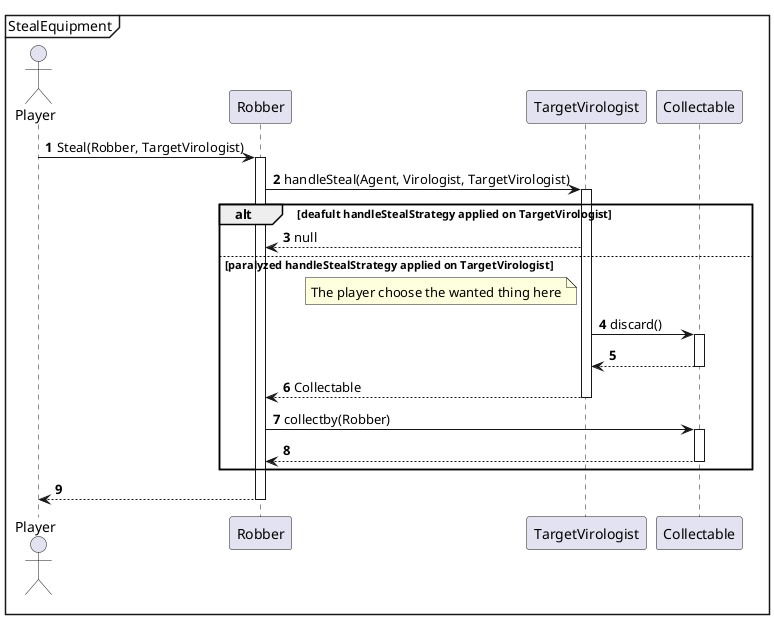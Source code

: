 @startuml
'https://plantuml.com/sequence-diagram
autonumber

mainframe StealEquipment

actor Player

Player -> Robber++: Steal(Robber, TargetVirologist)
'így csak egy interface kell, lehet ez jobb is, mint különszedve (CD-n viszont még hagytam a kettőt))

Robber -> TargetVirologist++: handleSteal(Agent, Virologist, TargetVirologist)



alt deafult handleStealStrategy applied on TargetVirologist
    TargetVirologist -->Robber: null
else paralyzed handleStealStrategy applied on TargetVirologist

        note left TargetVirologist
            The player choose the wanted thing here
        end note

        TargetVirologist->Collectable++:discard()
        Collectable-->TargetVirologist--

    TargetVirologist -->Robber--: Collectable
    Robber->Collectable++:collectby(Robber)
    Collectable-->Robber--:
end

Robber --> Player --
@enduml